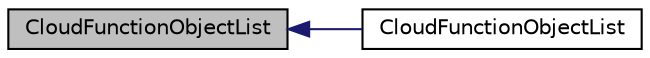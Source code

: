 digraph "CloudFunctionObjectList"
{
  bgcolor="transparent";
  edge [fontname="Helvetica",fontsize="10",labelfontname="Helvetica",labelfontsize="10"];
  node [fontname="Helvetica",fontsize="10",shape=record];
  rankdir="LR";
  Node1 [label="CloudFunctionObjectList",height=0.2,width=0.4,color="black", fillcolor="grey75", style="filled", fontcolor="black"];
  Node1 -> Node2 [dir="back",color="midnightblue",fontsize="10",style="solid",fontname="Helvetica"];
  Node2 [label="CloudFunctionObjectList",height=0.2,width=0.4,color="black",URL="$a00286.html#abb4bf14292292f3d83dee6e005b12830",tooltip="Construct from mesh. "];
}
